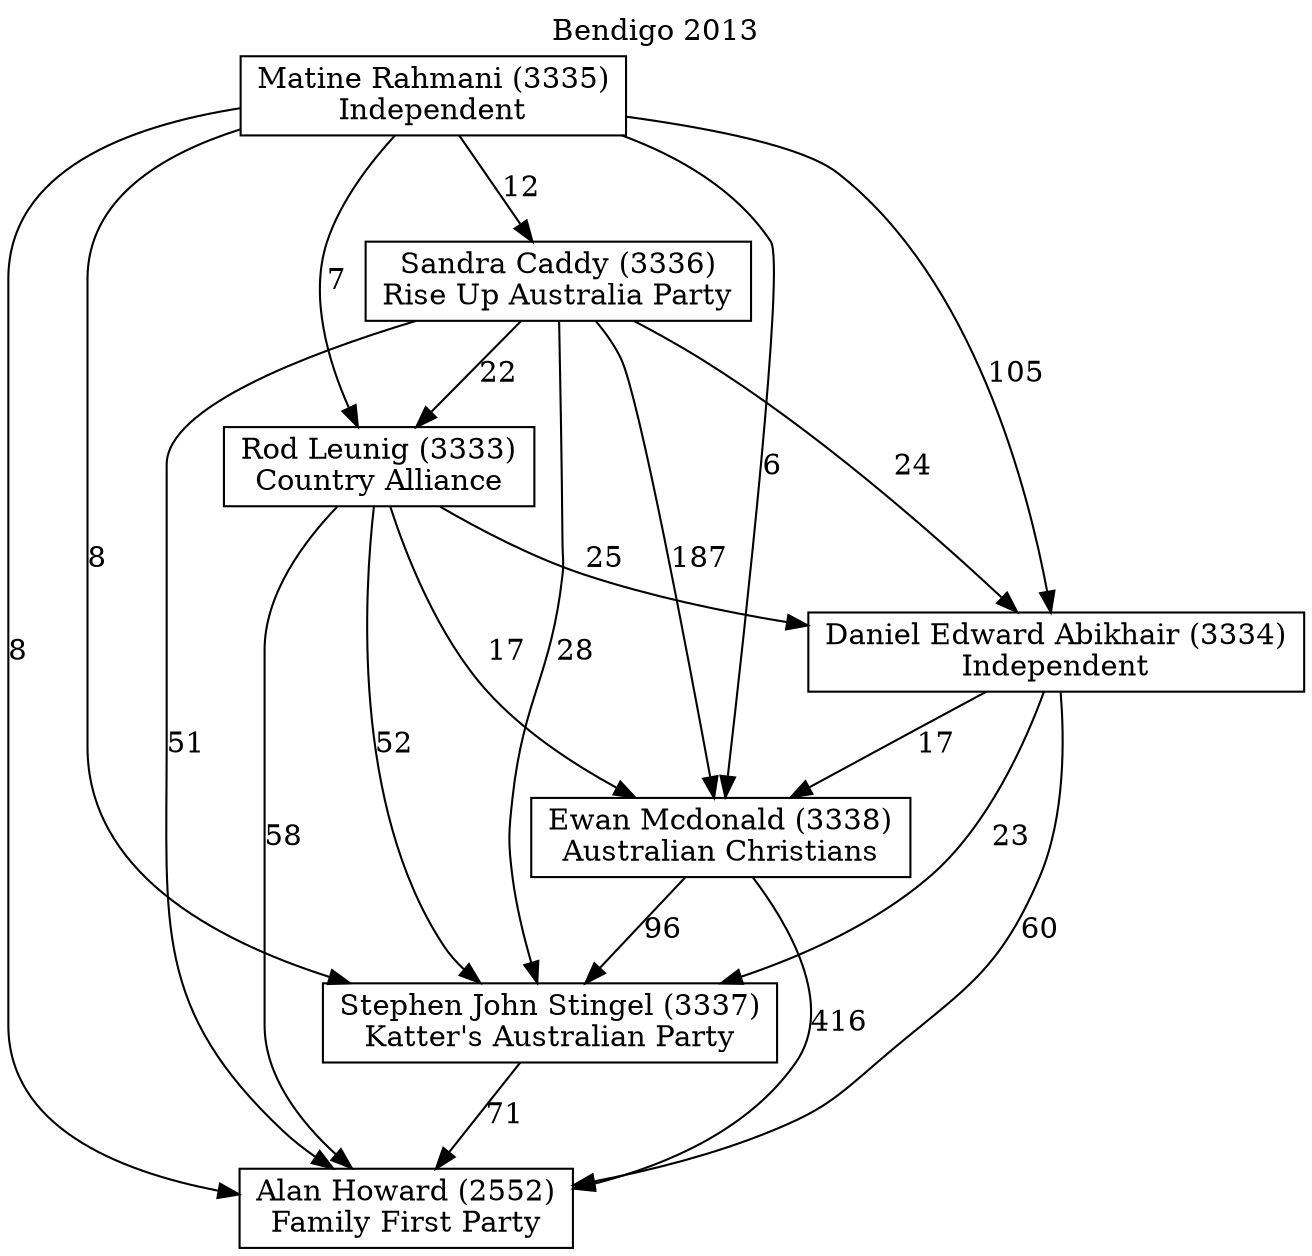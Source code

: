 // House preference flow
digraph "Alan Howard (2552)_Bendigo_2013" {
	graph [label="Bendigo 2013" labelloc=t mclimit=2]
	node [shape=box]
	"Alan Howard (2552)" [label="Alan Howard (2552)
Family First Party"]
	"Stephen John Stingel (3337)" [label="Stephen John Stingel (3337)
Katter's Australian Party"]
	"Ewan Mcdonald (3338)" [label="Ewan Mcdonald (3338)
Australian Christians"]
	"Daniel Edward Abikhair (3334)" [label="Daniel Edward Abikhair (3334)
Independent"]
	"Rod Leunig (3333)" [label="Rod Leunig (3333)
Country Alliance"]
	"Sandra Caddy (3336)" [label="Sandra Caddy (3336)
Rise Up Australia Party"]
	"Matine Rahmani (3335)" [label="Matine Rahmani (3335)
Independent"]
	"Stephen John Stingel (3337)" -> "Alan Howard (2552)" [label=71]
	"Ewan Mcdonald (3338)" -> "Stephen John Stingel (3337)" [label=96]
	"Daniel Edward Abikhair (3334)" -> "Ewan Mcdonald (3338)" [label=17]
	"Rod Leunig (3333)" -> "Daniel Edward Abikhair (3334)" [label=25]
	"Sandra Caddy (3336)" -> "Rod Leunig (3333)" [label=22]
	"Matine Rahmani (3335)" -> "Sandra Caddy (3336)" [label=12]
	"Ewan Mcdonald (3338)" -> "Alan Howard (2552)" [label=416]
	"Daniel Edward Abikhair (3334)" -> "Alan Howard (2552)" [label=60]
	"Rod Leunig (3333)" -> "Alan Howard (2552)" [label=58]
	"Sandra Caddy (3336)" -> "Alan Howard (2552)" [label=51]
	"Matine Rahmani (3335)" -> "Alan Howard (2552)" [label=8]
	"Matine Rahmani (3335)" -> "Rod Leunig (3333)" [label=7]
	"Sandra Caddy (3336)" -> "Daniel Edward Abikhair (3334)" [label=24]
	"Matine Rahmani (3335)" -> "Daniel Edward Abikhair (3334)" [label=105]
	"Rod Leunig (3333)" -> "Ewan Mcdonald (3338)" [label=17]
	"Sandra Caddy (3336)" -> "Ewan Mcdonald (3338)" [label=187]
	"Matine Rahmani (3335)" -> "Ewan Mcdonald (3338)" [label=6]
	"Daniel Edward Abikhair (3334)" -> "Stephen John Stingel (3337)" [label=23]
	"Rod Leunig (3333)" -> "Stephen John Stingel (3337)" [label=52]
	"Sandra Caddy (3336)" -> "Stephen John Stingel (3337)" [label=28]
	"Matine Rahmani (3335)" -> "Stephen John Stingel (3337)" [label=8]
}
